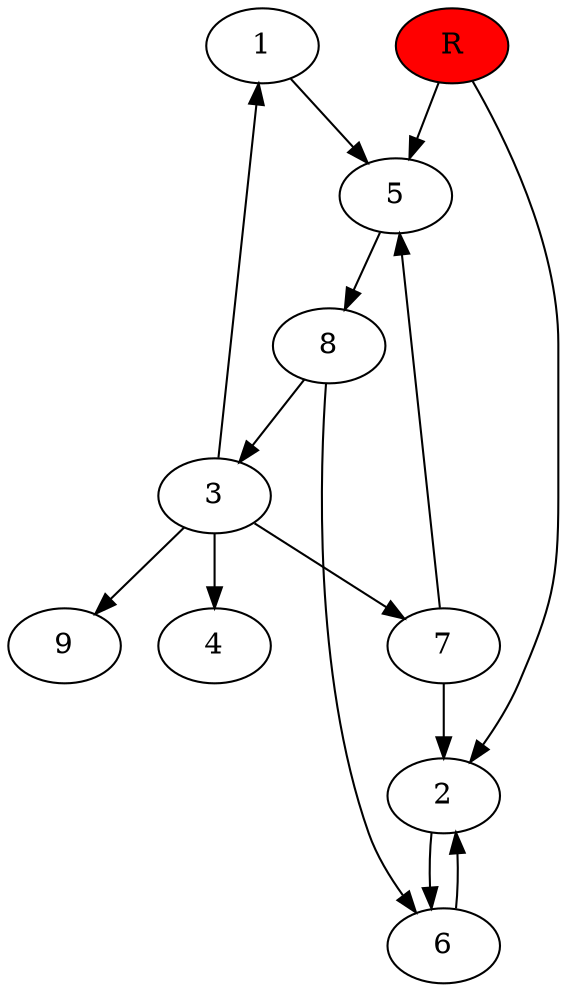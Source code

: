 digraph prb31199 {
	1
	2
	3
	4
	5
	6
	7
	8
	R [fillcolor="#ff0000" style=filled]
	1 -> 5
	2 -> 6
	3 -> 1
	3 -> 4
	3 -> 7
	3 -> 9
	5 -> 8
	6 -> 2
	7 -> 2
	7 -> 5
	8 -> 3
	8 -> 6
	R -> 2
	R -> 5
}
